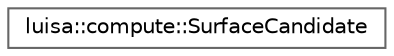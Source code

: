 digraph "类继承关系图"
{
 // LATEX_PDF_SIZE
  bgcolor="transparent";
  edge [fontname=Helvetica,fontsize=10,labelfontname=Helvetica,labelfontsize=10];
  node [fontname=Helvetica,fontsize=10,shape=box,height=0.2,width=0.4];
  rankdir="LR";
  Node0 [id="Node000000",label="luisa::compute::SurfaceCandidate",height=0.2,width=0.4,color="grey40", fillcolor="white", style="filled",URL="$classluisa_1_1compute_1_1_surface_candidate.html",tooltip=" "];
}
